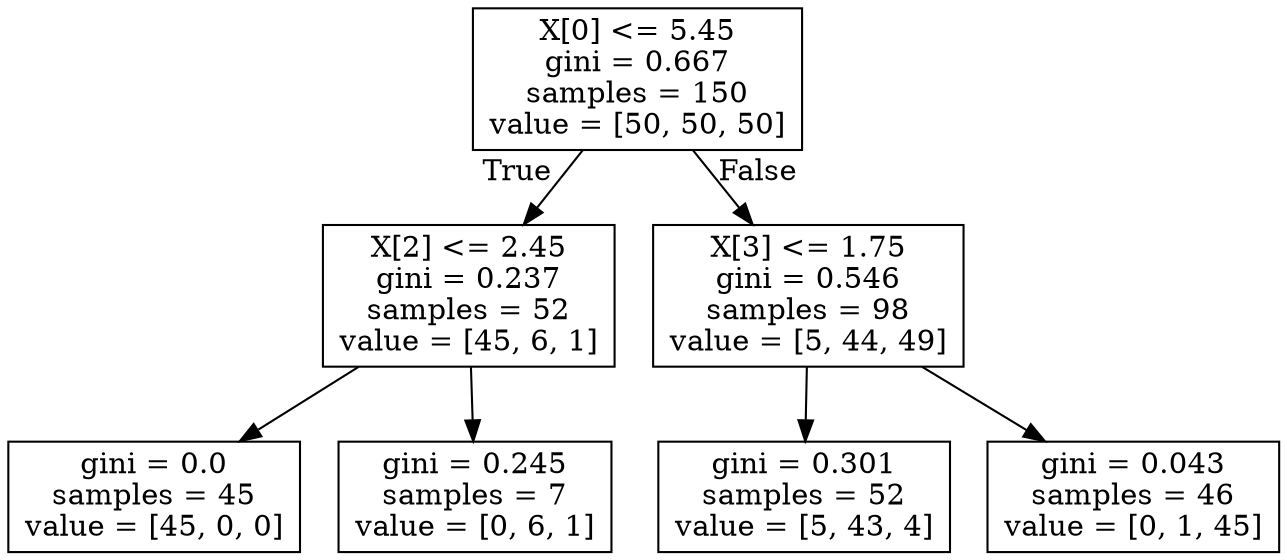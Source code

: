 digraph Tree {
node [shape=box] ;
0 [label="X[0] <= 5.45\ngini = 0.667\nsamples = 150\nvalue = [50, 50, 50]"] ;
1 [label="X[2] <= 2.45\ngini = 0.237\nsamples = 52\nvalue = [45, 6, 1]"] ;
0 -> 1 [labeldistance=2.5, labelangle=45, headlabel="True"] ;
2 [label="gini = 0.0\nsamples = 45\nvalue = [45, 0, 0]"] ;
1 -> 2 ;
3 [label="gini = 0.245\nsamples = 7\nvalue = [0, 6, 1]"] ;
1 -> 3 ;
4 [label="X[3] <= 1.75\ngini = 0.546\nsamples = 98\nvalue = [5, 44, 49]"] ;
0 -> 4 [labeldistance=2.5, labelangle=-45, headlabel="False"] ;
5 [label="gini = 0.301\nsamples = 52\nvalue = [5, 43, 4]"] ;
4 -> 5 ;
6 [label="gini = 0.043\nsamples = 46\nvalue = [0, 1, 45]"] ;
4 -> 6 ;
}